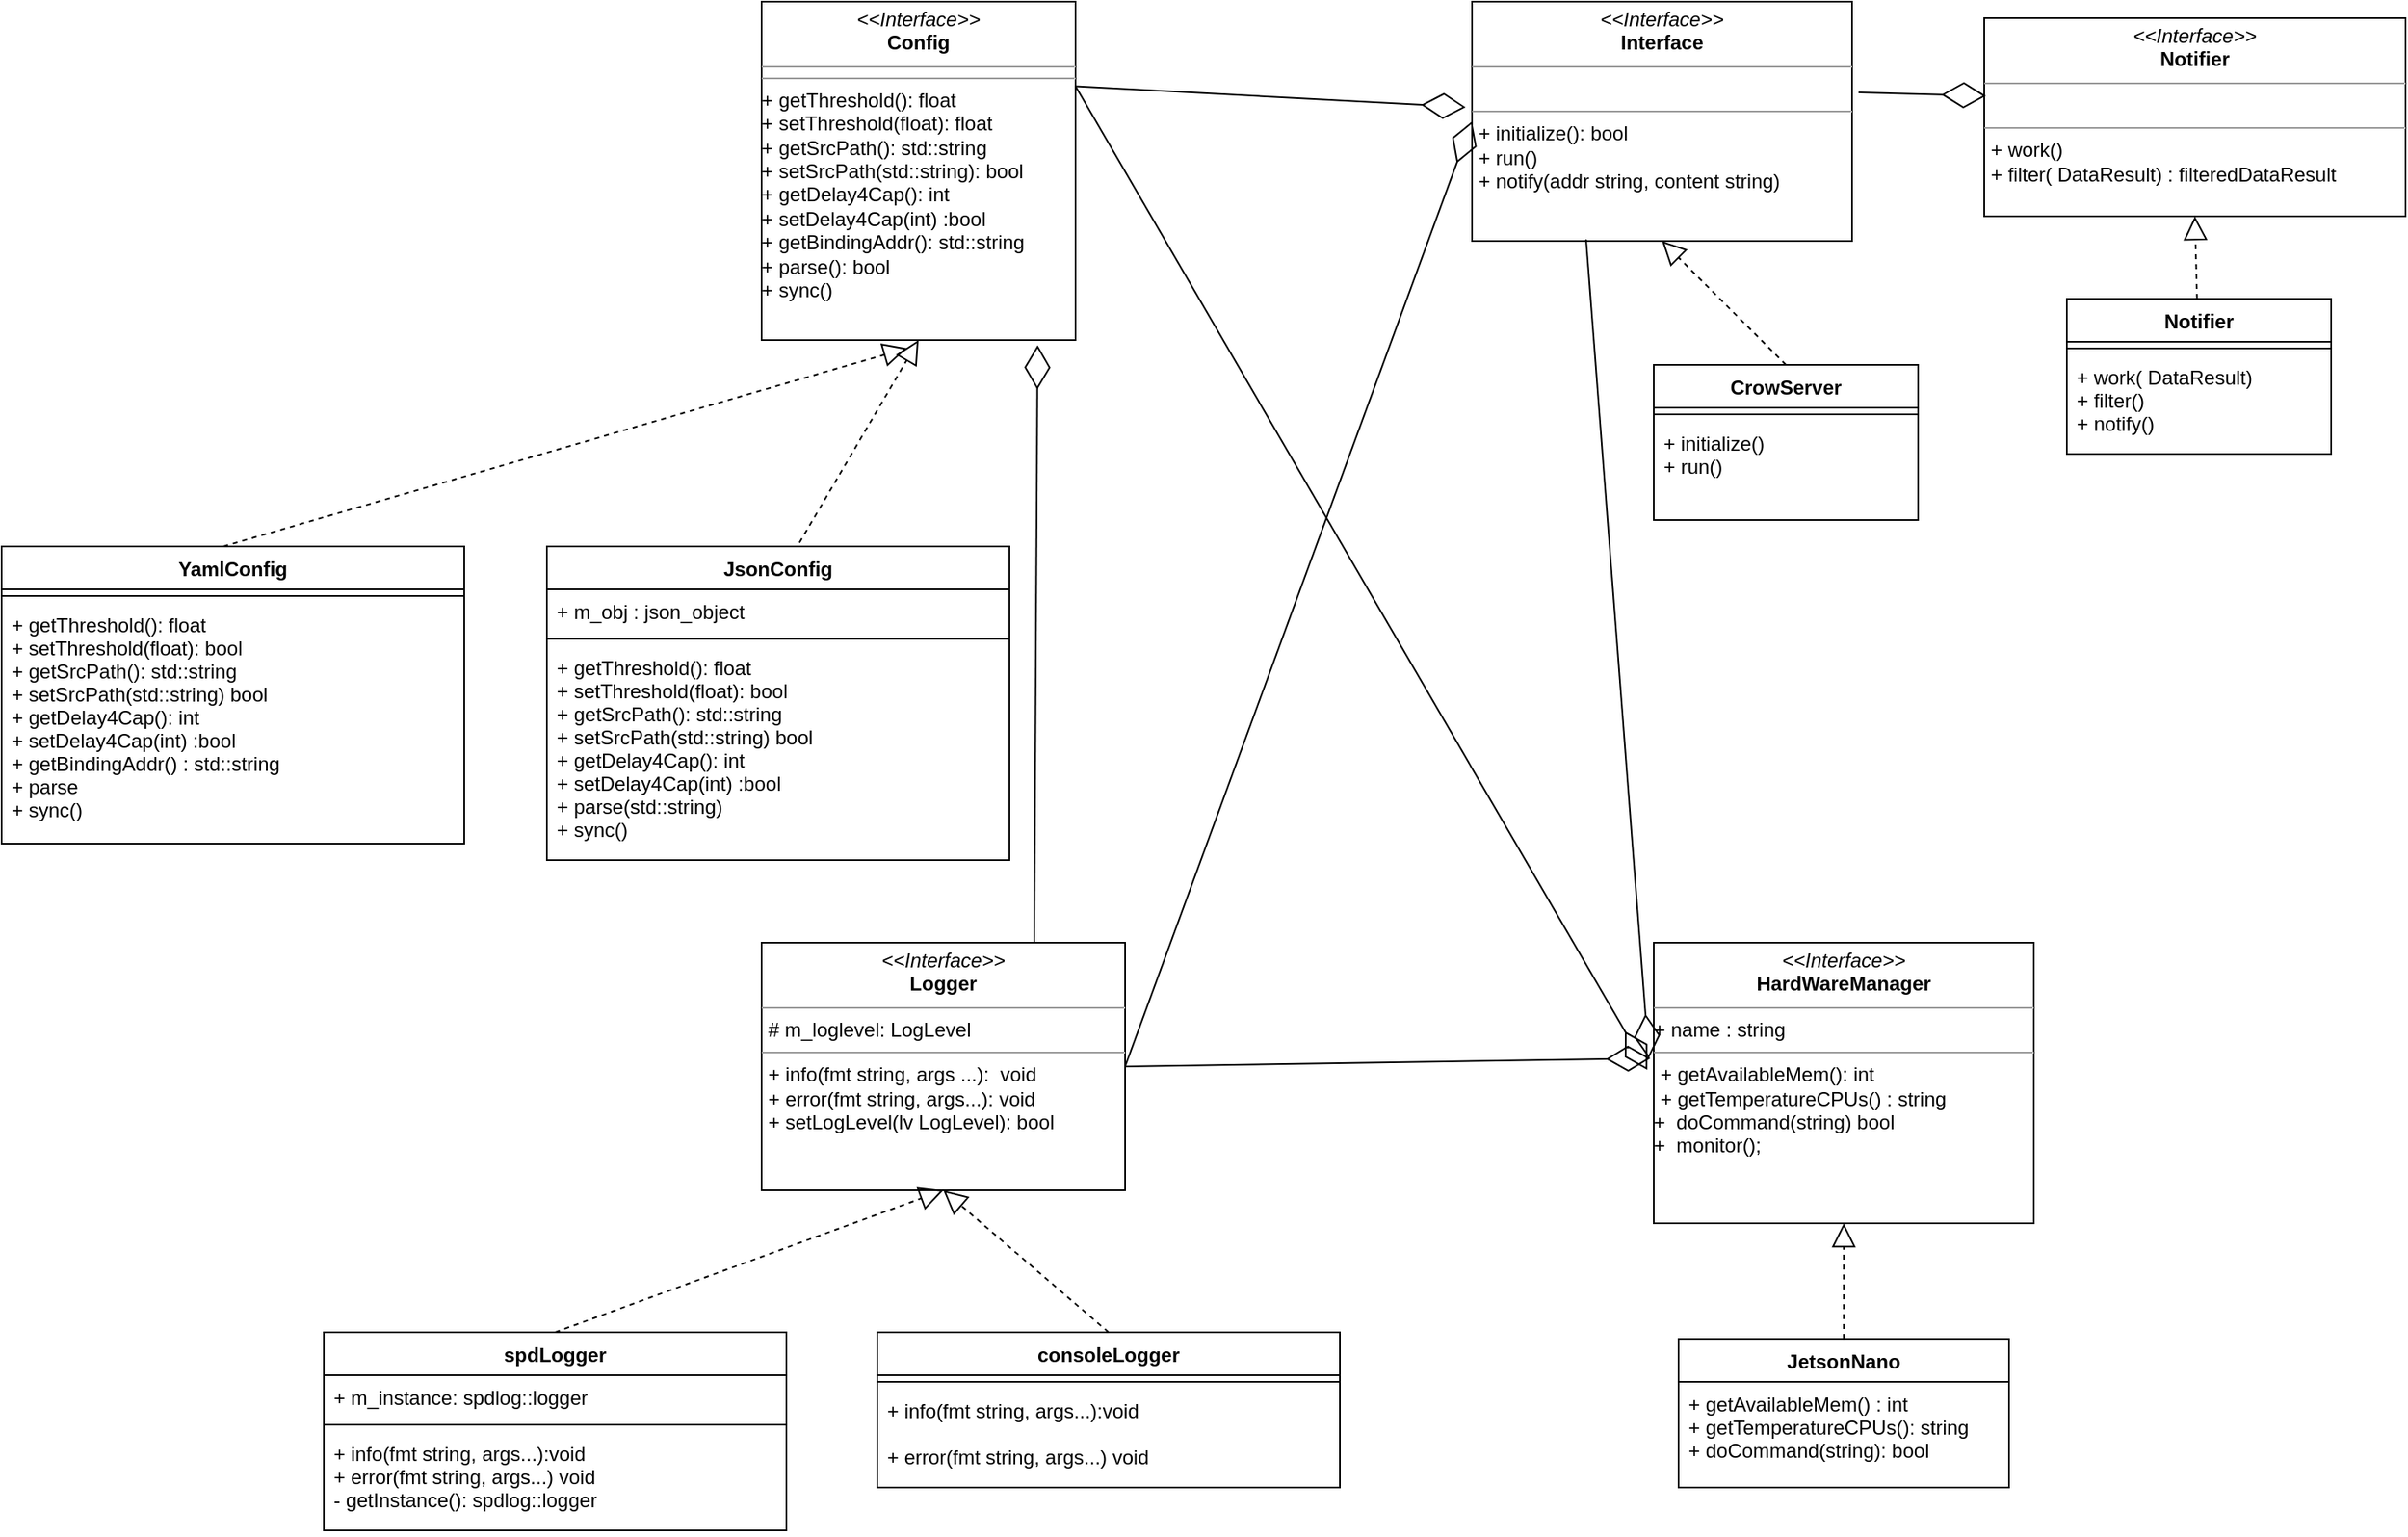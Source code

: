 <mxfile version="20.5.1" type="device"><diagram id="C5RBs43oDa-KdzZeNtuy" name="Page-1"><mxGraphModel dx="2697" dy="1984" grid="1" gridSize="10" guides="1" tooltips="1" connect="1" arrows="1" fold="1" page="1" pageScale="1" pageWidth="827" pageHeight="1169" math="0" shadow="0"><root><mxCell id="WIyWlLk6GJQsqaUBKTNV-0"/><mxCell id="WIyWlLk6GJQsqaUBKTNV-1" parent="WIyWlLk6GJQsqaUBKTNV-0"/><mxCell id="ylV0IMe_yJZEomX4byot-2" value="&lt;p style=&quot;margin:0px;margin-top:4px;text-align:center;&quot;&gt;&lt;i&gt;&amp;lt;&amp;lt;Interface&amp;gt;&amp;gt;&lt;/i&gt;&lt;br&gt;&lt;b&gt;Logger&lt;/b&gt;&lt;br&gt;&lt;/p&gt;&lt;hr size=&quot;1&quot;&gt;&lt;p style=&quot;margin:0px;margin-left:4px;&quot;&gt;# m_loglevel: LogLevel&lt;br&gt;&lt;/p&gt;&lt;hr size=&quot;1&quot;&gt;&lt;p style=&quot;margin:0px;margin-left:4px;&quot;&gt;+ info(fmt string, args ...):&amp;nbsp; void&lt;br&gt;+ error(fmt string, args...): void&lt;/p&gt;&lt;p style=&quot;margin:0px;margin-left:4px;&quot;&gt;+ setLogLevel(lv LogLevel): bool&lt;br&gt;&lt;/p&gt;" style="verticalAlign=top;align=left;overflow=fill;fontSize=12;fontFamily=Helvetica;html=1;" parent="WIyWlLk6GJQsqaUBKTNV-1" vertex="1"><mxGeometry x="240" y="150" width="220" height="150" as="geometry"/></mxCell><mxCell id="ylV0IMe_yJZEomX4byot-3" value="spdLogger" style="swimlane;fontStyle=1;align=center;verticalAlign=top;childLayout=stackLayout;horizontal=1;startSize=26;horizontalStack=0;resizeParent=1;resizeParentMax=0;resizeLast=0;collapsible=1;marginBottom=0;" parent="WIyWlLk6GJQsqaUBKTNV-1" vertex="1"><mxGeometry x="-25" y="386" width="280" height="120" as="geometry"/></mxCell><mxCell id="ylV0IMe_yJZEomX4byot-4" value="+ m_instance: spdlog::logger" style="text;strokeColor=none;fillColor=none;align=left;verticalAlign=top;spacingLeft=4;spacingRight=4;overflow=hidden;rotatable=0;points=[[0,0.5],[1,0.5]];portConstraint=eastwest;" parent="ylV0IMe_yJZEomX4byot-3" vertex="1"><mxGeometry y="26" width="280" height="26" as="geometry"/></mxCell><mxCell id="ylV0IMe_yJZEomX4byot-5" value="" style="line;strokeWidth=1;fillColor=none;align=left;verticalAlign=middle;spacingTop=-1;spacingLeft=3;spacingRight=3;rotatable=0;labelPosition=right;points=[];portConstraint=eastwest;strokeColor=inherit;" parent="ylV0IMe_yJZEomX4byot-3" vertex="1"><mxGeometry y="52" width="280" height="8" as="geometry"/></mxCell><mxCell id="ylV0IMe_yJZEomX4byot-6" value="+ info(fmt string, args...):void &#xA;+ error(fmt string, args...) void&#xA;- getInstance(): spdlog::logger&#xA;" style="text;strokeColor=none;fillColor=none;align=left;verticalAlign=top;spacingLeft=4;spacingRight=4;overflow=hidden;rotatable=0;points=[[0,0.5],[1,0.5]];portConstraint=eastwest;" parent="ylV0IMe_yJZEomX4byot-3" vertex="1"><mxGeometry y="60" width="280" height="60" as="geometry"/></mxCell><mxCell id="ylV0IMe_yJZEomX4byot-8" value="" style="endArrow=block;dashed=1;endFill=0;endSize=12;html=1;rounded=0;entryX=0.5;entryY=1;entryDx=0;entryDy=0;exitX=0.5;exitY=0;exitDx=0;exitDy=0;" parent="WIyWlLk6GJQsqaUBKTNV-1" source="ylV0IMe_yJZEomX4byot-3" target="ylV0IMe_yJZEomX4byot-2" edge="1"><mxGeometry width="160" relative="1" as="geometry"><mxPoint x="100" y="390" as="sourcePoint"/><mxPoint x="260" y="390" as="targetPoint"/></mxGeometry></mxCell><mxCell id="ylV0IMe_yJZEomX4byot-15" value="consoleLogger" style="swimlane;fontStyle=1;align=center;verticalAlign=top;childLayout=stackLayout;horizontal=1;startSize=26;horizontalStack=0;resizeParent=1;resizeParentMax=0;resizeLast=0;collapsible=1;marginBottom=0;" parent="WIyWlLk6GJQsqaUBKTNV-1" vertex="1"><mxGeometry x="310" y="386" width="280" height="94" as="geometry"/></mxCell><mxCell id="ylV0IMe_yJZEomX4byot-17" value="" style="line;strokeWidth=1;fillColor=none;align=left;verticalAlign=middle;spacingTop=-1;spacingLeft=3;spacingRight=3;rotatable=0;labelPosition=right;points=[];portConstraint=eastwest;strokeColor=inherit;" parent="ylV0IMe_yJZEomX4byot-15" vertex="1"><mxGeometry y="26" width="280" height="8" as="geometry"/></mxCell><mxCell id="ylV0IMe_yJZEomX4byot-18" value="+ info(fmt string, args...):void &#xA;&#xA;+ error(fmt string, args...) void" style="text;strokeColor=none;fillColor=none;align=left;verticalAlign=top;spacingLeft=4;spacingRight=4;overflow=hidden;rotatable=0;points=[[0,0.5],[1,0.5]];portConstraint=eastwest;" parent="ylV0IMe_yJZEomX4byot-15" vertex="1"><mxGeometry y="34" width="280" height="60" as="geometry"/></mxCell><mxCell id="ylV0IMe_yJZEomX4byot-19" value="" style="endArrow=block;dashed=1;endFill=0;endSize=12;html=1;rounded=0;entryX=0.5;entryY=1;entryDx=0;entryDy=0;exitX=0.5;exitY=0;exitDx=0;exitDy=0;" parent="WIyWlLk6GJQsqaUBKTNV-1" source="ylV0IMe_yJZEomX4byot-15" target="ylV0IMe_yJZEomX4byot-2" edge="1"><mxGeometry width="160" relative="1" as="geometry"><mxPoint x="100" y="390" as="sourcePoint"/><mxPoint x="260" y="390" as="targetPoint"/></mxGeometry></mxCell><mxCell id="ylV0IMe_yJZEomX4byot-21" value="&lt;p style=&quot;margin:0px;margin-top:4px;text-align:center;&quot;&gt;&lt;i&gt;&amp;lt;&amp;lt;Interface&amp;gt;&amp;gt;&lt;/i&gt;&lt;br&gt;&lt;b&gt;HardWareManager&lt;/b&gt;&lt;br&gt;&lt;/p&gt;&lt;hr size=&quot;1&quot;&gt;+ name : string&lt;br&gt;&lt;hr size=&quot;1&quot;&gt;&lt;p style=&quot;margin:0px;margin-left:4px;&quot;&gt;+ getAvailableMem(): int&lt;br&gt;+ getTemperatureCPUs() : string&lt;br&gt;&lt;/p&gt;&lt;div&gt;+&amp;nbsp; doCommand(string) bool&lt;br&gt;&lt;/div&gt;&lt;div&gt;+&amp;nbsp; monitor();&lt;br&gt;&lt;/div&gt;" style="verticalAlign=top;align=left;overflow=fill;fontSize=12;fontFamily=Helvetica;html=1;" parent="WIyWlLk6GJQsqaUBKTNV-1" vertex="1"><mxGeometry x="780" y="150" width="230" height="170" as="geometry"/></mxCell><mxCell id="ylV0IMe_yJZEomX4byot-22" value="JetsonNano" style="swimlane;fontStyle=1;align=center;verticalAlign=top;childLayout=stackLayout;horizontal=1;startSize=26;horizontalStack=0;resizeParent=1;resizeParentMax=0;resizeLast=0;collapsible=1;marginBottom=0;" parent="WIyWlLk6GJQsqaUBKTNV-1" vertex="1"><mxGeometry x="795" y="390" width="200" height="90" as="geometry"/></mxCell><mxCell id="ylV0IMe_yJZEomX4byot-25" value="+ getAvailableMem() : int&#xA;+ getTemperatureCPUs(): string&#xA;+ doCommand(string): bool&#xA;" style="text;strokeColor=none;fillColor=none;align=left;verticalAlign=top;spacingLeft=4;spacingRight=4;overflow=hidden;rotatable=0;points=[[0,0.5],[1,0.5]];portConstraint=eastwest;" parent="ylV0IMe_yJZEomX4byot-22" vertex="1"><mxGeometry y="26" width="200" height="64" as="geometry"/></mxCell><mxCell id="ylV0IMe_yJZEomX4byot-26" value="" style="endArrow=block;dashed=1;endFill=0;endSize=12;html=1;rounded=0;entryX=0.5;entryY=1;entryDx=0;entryDy=0;exitX=0.5;exitY=0;exitDx=0;exitDy=0;" parent="WIyWlLk6GJQsqaUBKTNV-1" source="ylV0IMe_yJZEomX4byot-22" target="ylV0IMe_yJZEomX4byot-21" edge="1"><mxGeometry width="160" relative="1" as="geometry"><mxPoint x="520" y="385" as="sourcePoint"/><mxPoint x="680" y="385" as="targetPoint"/></mxGeometry></mxCell><mxCell id="ylV0IMe_yJZEomX4byot-27" value="&lt;p style=&quot;margin:0px;margin-top:4px;text-align:center;&quot;&gt;&lt;i&gt;&amp;lt;&amp;lt;Interface&amp;gt;&amp;gt;&lt;/i&gt;&lt;br&gt;&lt;b&gt;Config&lt;/b&gt;&lt;br&gt;&lt;/p&gt;&lt;hr size=&quot;1&quot;&gt;&lt;hr size=&quot;1&quot;&gt;&lt;div&gt;+ getThreshold(): float&lt;/div&gt;&lt;div&gt;+ setThreshold(float): float&lt;br&gt;&lt;/div&gt;&lt;div&gt;+ getSrcPath(): std::string&lt;/div&gt;&lt;div&gt;+ setSrcPath(std::string): bool&lt;/div&gt;&lt;div&gt;+ getDelay4Cap(): int&lt;br&gt;+ setDelay4Cap(int) :bool&lt;/div&gt;&lt;div&gt;+ getBindingAddr(): std::string&lt;/div&gt;&lt;div&gt;+ parse(): bool&lt;br&gt;&lt;/div&gt;&lt;div&gt;+ sync()&lt;/div&gt;" style="verticalAlign=top;align=left;overflow=fill;fontSize=12;fontFamily=Helvetica;html=1;" parent="WIyWlLk6GJQsqaUBKTNV-1" vertex="1"><mxGeometry x="240" y="-420" width="190" height="205" as="geometry"/></mxCell><mxCell id="ylV0IMe_yJZEomX4byot-28" value="&lt;p style=&quot;margin:0px;margin-top:4px;text-align:center;&quot;&gt;&lt;i&gt;&amp;lt;&amp;lt;Interface&amp;gt;&amp;gt;&lt;/i&gt;&lt;br&gt;&lt;b&gt;Interface&lt;/b&gt;&lt;br&gt;&lt;/p&gt;&lt;hr size=&quot;1&quot;&gt;&lt;br&gt;&lt;hr size=&quot;1&quot;&gt;&lt;p style=&quot;margin:0px;margin-left:4px;&quot;&gt;+ initialize(): bool&lt;br&gt;+ run()&lt;/p&gt;&lt;p style=&quot;margin:0px;margin-left:4px;&quot;&gt;+ notify(addr string, content string)&lt;br&gt;&lt;/p&gt;" style="verticalAlign=top;align=left;overflow=fill;fontSize=12;fontFamily=Helvetica;html=1;" parent="WIyWlLk6GJQsqaUBKTNV-1" vertex="1"><mxGeometry x="670" y="-420" width="230" height="145" as="geometry"/></mxCell><mxCell id="ylV0IMe_yJZEomX4byot-29" value="CrowServer" style="swimlane;fontStyle=1;align=center;verticalAlign=top;childLayout=stackLayout;horizontal=1;startSize=26;horizontalStack=0;resizeParent=1;resizeParentMax=0;resizeLast=0;collapsible=1;marginBottom=0;" parent="WIyWlLk6GJQsqaUBKTNV-1" vertex="1"><mxGeometry x="780" y="-200" width="160" height="94" as="geometry"/></mxCell><mxCell id="ylV0IMe_yJZEomX4byot-31" value="" style="line;strokeWidth=1;fillColor=none;align=left;verticalAlign=middle;spacingTop=-1;spacingLeft=3;spacingRight=3;rotatable=0;labelPosition=right;points=[];portConstraint=eastwest;strokeColor=inherit;" parent="ylV0IMe_yJZEomX4byot-29" vertex="1"><mxGeometry y="26" width="160" height="8" as="geometry"/></mxCell><mxCell id="ylV0IMe_yJZEomX4byot-32" value="+ initialize()&#xA;+ run() &#xA;" style="text;strokeColor=none;fillColor=none;align=left;verticalAlign=top;spacingLeft=4;spacingRight=4;overflow=hidden;rotatable=0;points=[[0,0.5],[1,0.5]];portConstraint=eastwest;" parent="ylV0IMe_yJZEomX4byot-29" vertex="1"><mxGeometry y="34" width="160" height="60" as="geometry"/></mxCell><mxCell id="gIJHrA9adDHmlaO9kytc-2" value="YamlConfig" style="swimlane;fontStyle=1;align=center;verticalAlign=top;childLayout=stackLayout;horizontal=1;startSize=26;horizontalStack=0;resizeParent=1;resizeParentMax=0;resizeLast=0;collapsible=1;marginBottom=0;" vertex="1" parent="WIyWlLk6GJQsqaUBKTNV-1"><mxGeometry x="-220" y="-90" width="280" height="180" as="geometry"/></mxCell><mxCell id="gIJHrA9adDHmlaO9kytc-4" value="" style="line;strokeWidth=1;fillColor=none;align=left;verticalAlign=middle;spacingTop=-1;spacingLeft=3;spacingRight=3;rotatable=0;labelPosition=right;points=[];portConstraint=eastwest;strokeColor=inherit;" vertex="1" parent="gIJHrA9adDHmlaO9kytc-2"><mxGeometry y="26" width="280" height="8" as="geometry"/></mxCell><mxCell id="gIJHrA9adDHmlaO9kytc-5" value="+ getThreshold(): float&#xA;+ setThreshold(float): bool&#xA;+ getSrcPath(): std::string&#xA;+ setSrcPath(std::string) bool&#xA;+ getDelay4Cap(): int&#xA;+ setDelay4Cap(int) :bool&#xA;+ getBindingAddr() : std::string&#xA;+ parse&#xA;+ sync()" style="text;strokeColor=none;fillColor=none;align=left;verticalAlign=top;spacingLeft=4;spacingRight=4;overflow=hidden;rotatable=0;points=[[0,0.5],[1,0.5]];portConstraint=eastwest;" vertex="1" parent="gIJHrA9adDHmlaO9kytc-2"><mxGeometry y="34" width="280" height="146" as="geometry"/></mxCell><mxCell id="gIJHrA9adDHmlaO9kytc-7" value="" style="endArrow=block;dashed=1;endFill=0;endSize=12;html=1;rounded=0;entryX=0.463;entryY=1.024;entryDx=0;entryDy=0;entryPerimeter=0;exitX=0.479;exitY=0;exitDx=0;exitDy=0;exitPerimeter=0;" edge="1" parent="WIyWlLk6GJQsqaUBKTNV-1" source="gIJHrA9adDHmlaO9kytc-2" target="ylV0IMe_yJZEomX4byot-27"><mxGeometry width="160" relative="1" as="geometry"><mxPoint x="230" y="850" as="sourcePoint"/><mxPoint x="390" y="850" as="targetPoint"/></mxGeometry></mxCell><mxCell id="gIJHrA9adDHmlaO9kytc-8" value="JsonConfig" style="swimlane;fontStyle=1;align=center;verticalAlign=top;childLayout=stackLayout;horizontal=1;startSize=26;horizontalStack=0;resizeParent=1;resizeParentMax=0;resizeLast=0;collapsible=1;marginBottom=0;" vertex="1" parent="WIyWlLk6GJQsqaUBKTNV-1"><mxGeometry x="110" y="-90" width="280" height="190" as="geometry"/></mxCell><mxCell id="gIJHrA9adDHmlaO9kytc-12" value="+ m_obj : json_object" style="text;strokeColor=none;fillColor=none;align=left;verticalAlign=top;spacingLeft=4;spacingRight=4;overflow=hidden;rotatable=0;points=[[0,0.5],[1,0.5]];portConstraint=eastwest;" vertex="1" parent="gIJHrA9adDHmlaO9kytc-8"><mxGeometry y="26" width="280" height="26" as="geometry"/></mxCell><mxCell id="gIJHrA9adDHmlaO9kytc-9" value="" style="line;strokeWidth=1;fillColor=none;align=left;verticalAlign=middle;spacingTop=-1;spacingLeft=3;spacingRight=3;rotatable=0;labelPosition=right;points=[];portConstraint=eastwest;strokeColor=inherit;" vertex="1" parent="gIJHrA9adDHmlaO9kytc-8"><mxGeometry y="52" width="280" height="8" as="geometry"/></mxCell><mxCell id="gIJHrA9adDHmlaO9kytc-10" value="+ getThreshold(): float&#xA;+ setThreshold(float): bool&#xA;+ getSrcPath(): std::string&#xA;+ setSrcPath(std::string) bool&#xA;+ getDelay4Cap(): int&#xA;+ setDelay4Cap(int) :bool&#xA;+ parse(std::string)&#xA;+ sync()&#xA;&#xA;" style="text;strokeColor=none;fillColor=none;align=left;verticalAlign=top;spacingLeft=4;spacingRight=4;overflow=hidden;rotatable=0;points=[[0,0.5],[1,0.5]];portConstraint=eastwest;" vertex="1" parent="gIJHrA9adDHmlaO9kytc-8"><mxGeometry y="60" width="280" height="130" as="geometry"/></mxCell><mxCell id="gIJHrA9adDHmlaO9kytc-13" value="" style="endArrow=block;dashed=1;endFill=0;endSize=12;html=1;rounded=0;entryX=0.5;entryY=1;entryDx=0;entryDy=0;exitX=0.546;exitY=-0.012;exitDx=0;exitDy=0;exitPerimeter=0;" edge="1" parent="WIyWlLk6GJQsqaUBKTNV-1" source="gIJHrA9adDHmlaO9kytc-8" target="ylV0IMe_yJZEomX4byot-27"><mxGeometry width="160" relative="1" as="geometry"><mxPoint x="330" y="790" as="sourcePoint"/><mxPoint x="490" y="790" as="targetPoint"/></mxGeometry></mxCell><mxCell id="gIJHrA9adDHmlaO9kytc-22" value="" style="endArrow=diamondThin;endFill=0;endSize=24;html=1;rounded=0;entryX=-0.009;entryY=0.412;entryDx=0;entryDy=0;entryPerimeter=0;" edge="1" parent="WIyWlLk6GJQsqaUBKTNV-1" target="ylV0IMe_yJZEomX4byot-21"><mxGeometry width="160" relative="1" as="geometry"><mxPoint x="460" y="225" as="sourcePoint"/><mxPoint x="540" y="530" as="targetPoint"/></mxGeometry></mxCell><mxCell id="gIJHrA9adDHmlaO9kytc-23" value="" style="endArrow=diamondThin;endFill=0;endSize=24;html=1;rounded=0;entryX=0;entryY=0.5;entryDx=0;entryDy=0;exitX=1;exitY=0.5;exitDx=0;exitDy=0;" edge="1" parent="WIyWlLk6GJQsqaUBKTNV-1" source="ylV0IMe_yJZEomX4byot-2" target="ylV0IMe_yJZEomX4byot-28"><mxGeometry width="160" relative="1" as="geometry"><mxPoint x="380" y="530" as="sourcePoint"/><mxPoint x="540" y="530" as="targetPoint"/></mxGeometry></mxCell><mxCell id="gIJHrA9adDHmlaO9kytc-24" value="" style="endArrow=diamondThin;endFill=0;endSize=24;html=1;rounded=0;entryX=0.879;entryY=1.015;entryDx=0;entryDy=0;entryPerimeter=0;exitX=0.75;exitY=0;exitDx=0;exitDy=0;" edge="1" parent="WIyWlLk6GJQsqaUBKTNV-1" source="ylV0IMe_yJZEomX4byot-2" target="ylV0IMe_yJZEomX4byot-27"><mxGeometry width="160" relative="1" as="geometry"><mxPoint x="640" y="-110" as="sourcePoint"/><mxPoint x="490" y="160" as="targetPoint"/></mxGeometry></mxCell><mxCell id="gIJHrA9adDHmlaO9kytc-25" value="" style="endArrow=block;dashed=1;endFill=0;endSize=12;html=1;rounded=0;entryX=0.5;entryY=1;entryDx=0;entryDy=0;exitX=0.5;exitY=0;exitDx=0;exitDy=0;" edge="1" parent="WIyWlLk6GJQsqaUBKTNV-1" source="ylV0IMe_yJZEomX4byot-29" target="ylV0IMe_yJZEomX4byot-28"><mxGeometry width="160" relative="1" as="geometry"><mxPoint x="370" y="620" as="sourcePoint"/><mxPoint x="530" y="620" as="targetPoint"/></mxGeometry></mxCell><mxCell id="gIJHrA9adDHmlaO9kytc-26" value="" style="endArrow=diamondThin;endFill=0;endSize=24;html=1;rounded=0;entryX=-0.017;entryY=0.453;entryDx=0;entryDy=0;entryPerimeter=0;exitX=1;exitY=0.25;exitDx=0;exitDy=0;" edge="1" parent="WIyWlLk6GJQsqaUBKTNV-1" source="ylV0IMe_yJZEomX4byot-27" target="ylV0IMe_yJZEomX4byot-21"><mxGeometry width="160" relative="1" as="geometry"><mxPoint x="460" y="380" as="sourcePoint"/><mxPoint x="620" y="380" as="targetPoint"/></mxGeometry></mxCell><mxCell id="gIJHrA9adDHmlaO9kytc-27" value="" style="endArrow=diamondThin;endFill=0;endSize=24;html=1;rounded=0;exitX=1;exitY=0.25;exitDx=0;exitDy=0;entryX=-0.017;entryY=0.441;entryDx=0;entryDy=0;entryPerimeter=0;" edge="1" parent="WIyWlLk6GJQsqaUBKTNV-1" source="ylV0IMe_yJZEomX4byot-27" target="ylV0IMe_yJZEomX4byot-28"><mxGeometry width="160" relative="1" as="geometry"><mxPoint x="610" y="-40" as="sourcePoint"/><mxPoint x="850" y="-340" as="targetPoint"/></mxGeometry></mxCell><mxCell id="gIJHrA9adDHmlaO9kytc-37" value="Notifier" style="swimlane;fontStyle=1;align=center;verticalAlign=top;childLayout=stackLayout;horizontal=1;startSize=26;horizontalStack=0;resizeParent=1;resizeParentMax=0;resizeLast=0;collapsible=1;marginBottom=0;" vertex="1" parent="WIyWlLk6GJQsqaUBKTNV-1"><mxGeometry x="1030" y="-240" width="160" height="94" as="geometry"/></mxCell><mxCell id="gIJHrA9adDHmlaO9kytc-39" value="" style="line;strokeWidth=1;fillColor=none;align=left;verticalAlign=middle;spacingTop=-1;spacingLeft=3;spacingRight=3;rotatable=0;labelPosition=right;points=[];portConstraint=eastwest;strokeColor=inherit;" vertex="1" parent="gIJHrA9adDHmlaO9kytc-37"><mxGeometry y="26" width="160" height="8" as="geometry"/></mxCell><mxCell id="gIJHrA9adDHmlaO9kytc-40" value="+ work( DataResult)&#xA;+ filter()&#xA;+ notify()&#xA;" style="text;strokeColor=none;fillColor=none;align=left;verticalAlign=top;spacingLeft=4;spacingRight=4;overflow=hidden;rotatable=0;points=[[0,0.5],[1,0.5]];portConstraint=eastwest;" vertex="1" parent="gIJHrA9adDHmlaO9kytc-37"><mxGeometry y="34" width="160" height="60" as="geometry"/></mxCell><mxCell id="gIJHrA9adDHmlaO9kytc-41" value="" style="endArrow=diamondThin;endFill=0;endSize=24;html=1;rounded=0;entryX=-0.013;entryY=0.412;entryDx=0;entryDy=0;entryPerimeter=0;exitX=0.3;exitY=0.993;exitDx=0;exitDy=0;exitPerimeter=0;" edge="1" parent="WIyWlLk6GJQsqaUBKTNV-1" source="ylV0IMe_yJZEomX4byot-28" target="ylV0IMe_yJZEomX4byot-21"><mxGeometry width="160" relative="1" as="geometry"><mxPoint x="810" y="-70" as="sourcePoint"/><mxPoint x="970" y="-70" as="targetPoint"/></mxGeometry></mxCell><mxCell id="gIJHrA9adDHmlaO9kytc-47" value="&lt;p style=&quot;margin:0px;margin-top:4px;text-align:center;&quot;&gt;&lt;i&gt;&amp;lt;&amp;lt;Interface&amp;gt;&amp;gt;&lt;/i&gt;&lt;br&gt;&lt;b&gt;Notifier&lt;/b&gt;&lt;br&gt;&lt;/p&gt;&lt;hr size=&quot;1&quot;&gt;&lt;br&gt;&lt;hr size=&quot;1&quot;&gt;&lt;p style=&quot;margin:0px;margin-left:4px;&quot;&gt;+ work()&lt;br&gt;+ filter( DataResult) : filteredDataResult&lt;br&gt;&lt;/p&gt;" style="verticalAlign=top;align=left;overflow=fill;fontSize=12;fontFamily=Helvetica;html=1;" vertex="1" parent="WIyWlLk6GJQsqaUBKTNV-1"><mxGeometry x="980" y="-410" width="255" height="120" as="geometry"/></mxCell><mxCell id="gIJHrA9adDHmlaO9kytc-48" value="" style="endArrow=block;dashed=1;endFill=0;endSize=12;html=1;rounded=0;entryX=0.5;entryY=1;entryDx=0;entryDy=0;" edge="1" parent="WIyWlLk6GJQsqaUBKTNV-1" source="gIJHrA9adDHmlaO9kytc-37" target="gIJHrA9adDHmlaO9kytc-47"><mxGeometry width="160" relative="1" as="geometry"><mxPoint x="1130" y="-70" as="sourcePoint"/><mxPoint x="1290" y="-70" as="targetPoint"/></mxGeometry></mxCell><mxCell id="gIJHrA9adDHmlaO9kytc-49" value="" style="endArrow=diamondThin;endFill=0;endSize=24;html=1;rounded=0;entryX=0.004;entryY=0.392;entryDx=0;entryDy=0;entryPerimeter=0;exitX=1.017;exitY=0.379;exitDx=0;exitDy=0;exitPerimeter=0;" edge="1" parent="WIyWlLk6GJQsqaUBKTNV-1" source="ylV0IMe_yJZEomX4byot-28" target="gIJHrA9adDHmlaO9kytc-47"><mxGeometry width="160" relative="1" as="geometry"><mxPoint x="1130" y="-70" as="sourcePoint"/><mxPoint x="1290" y="-70" as="targetPoint"/></mxGeometry></mxCell></root></mxGraphModel></diagram></mxfile>